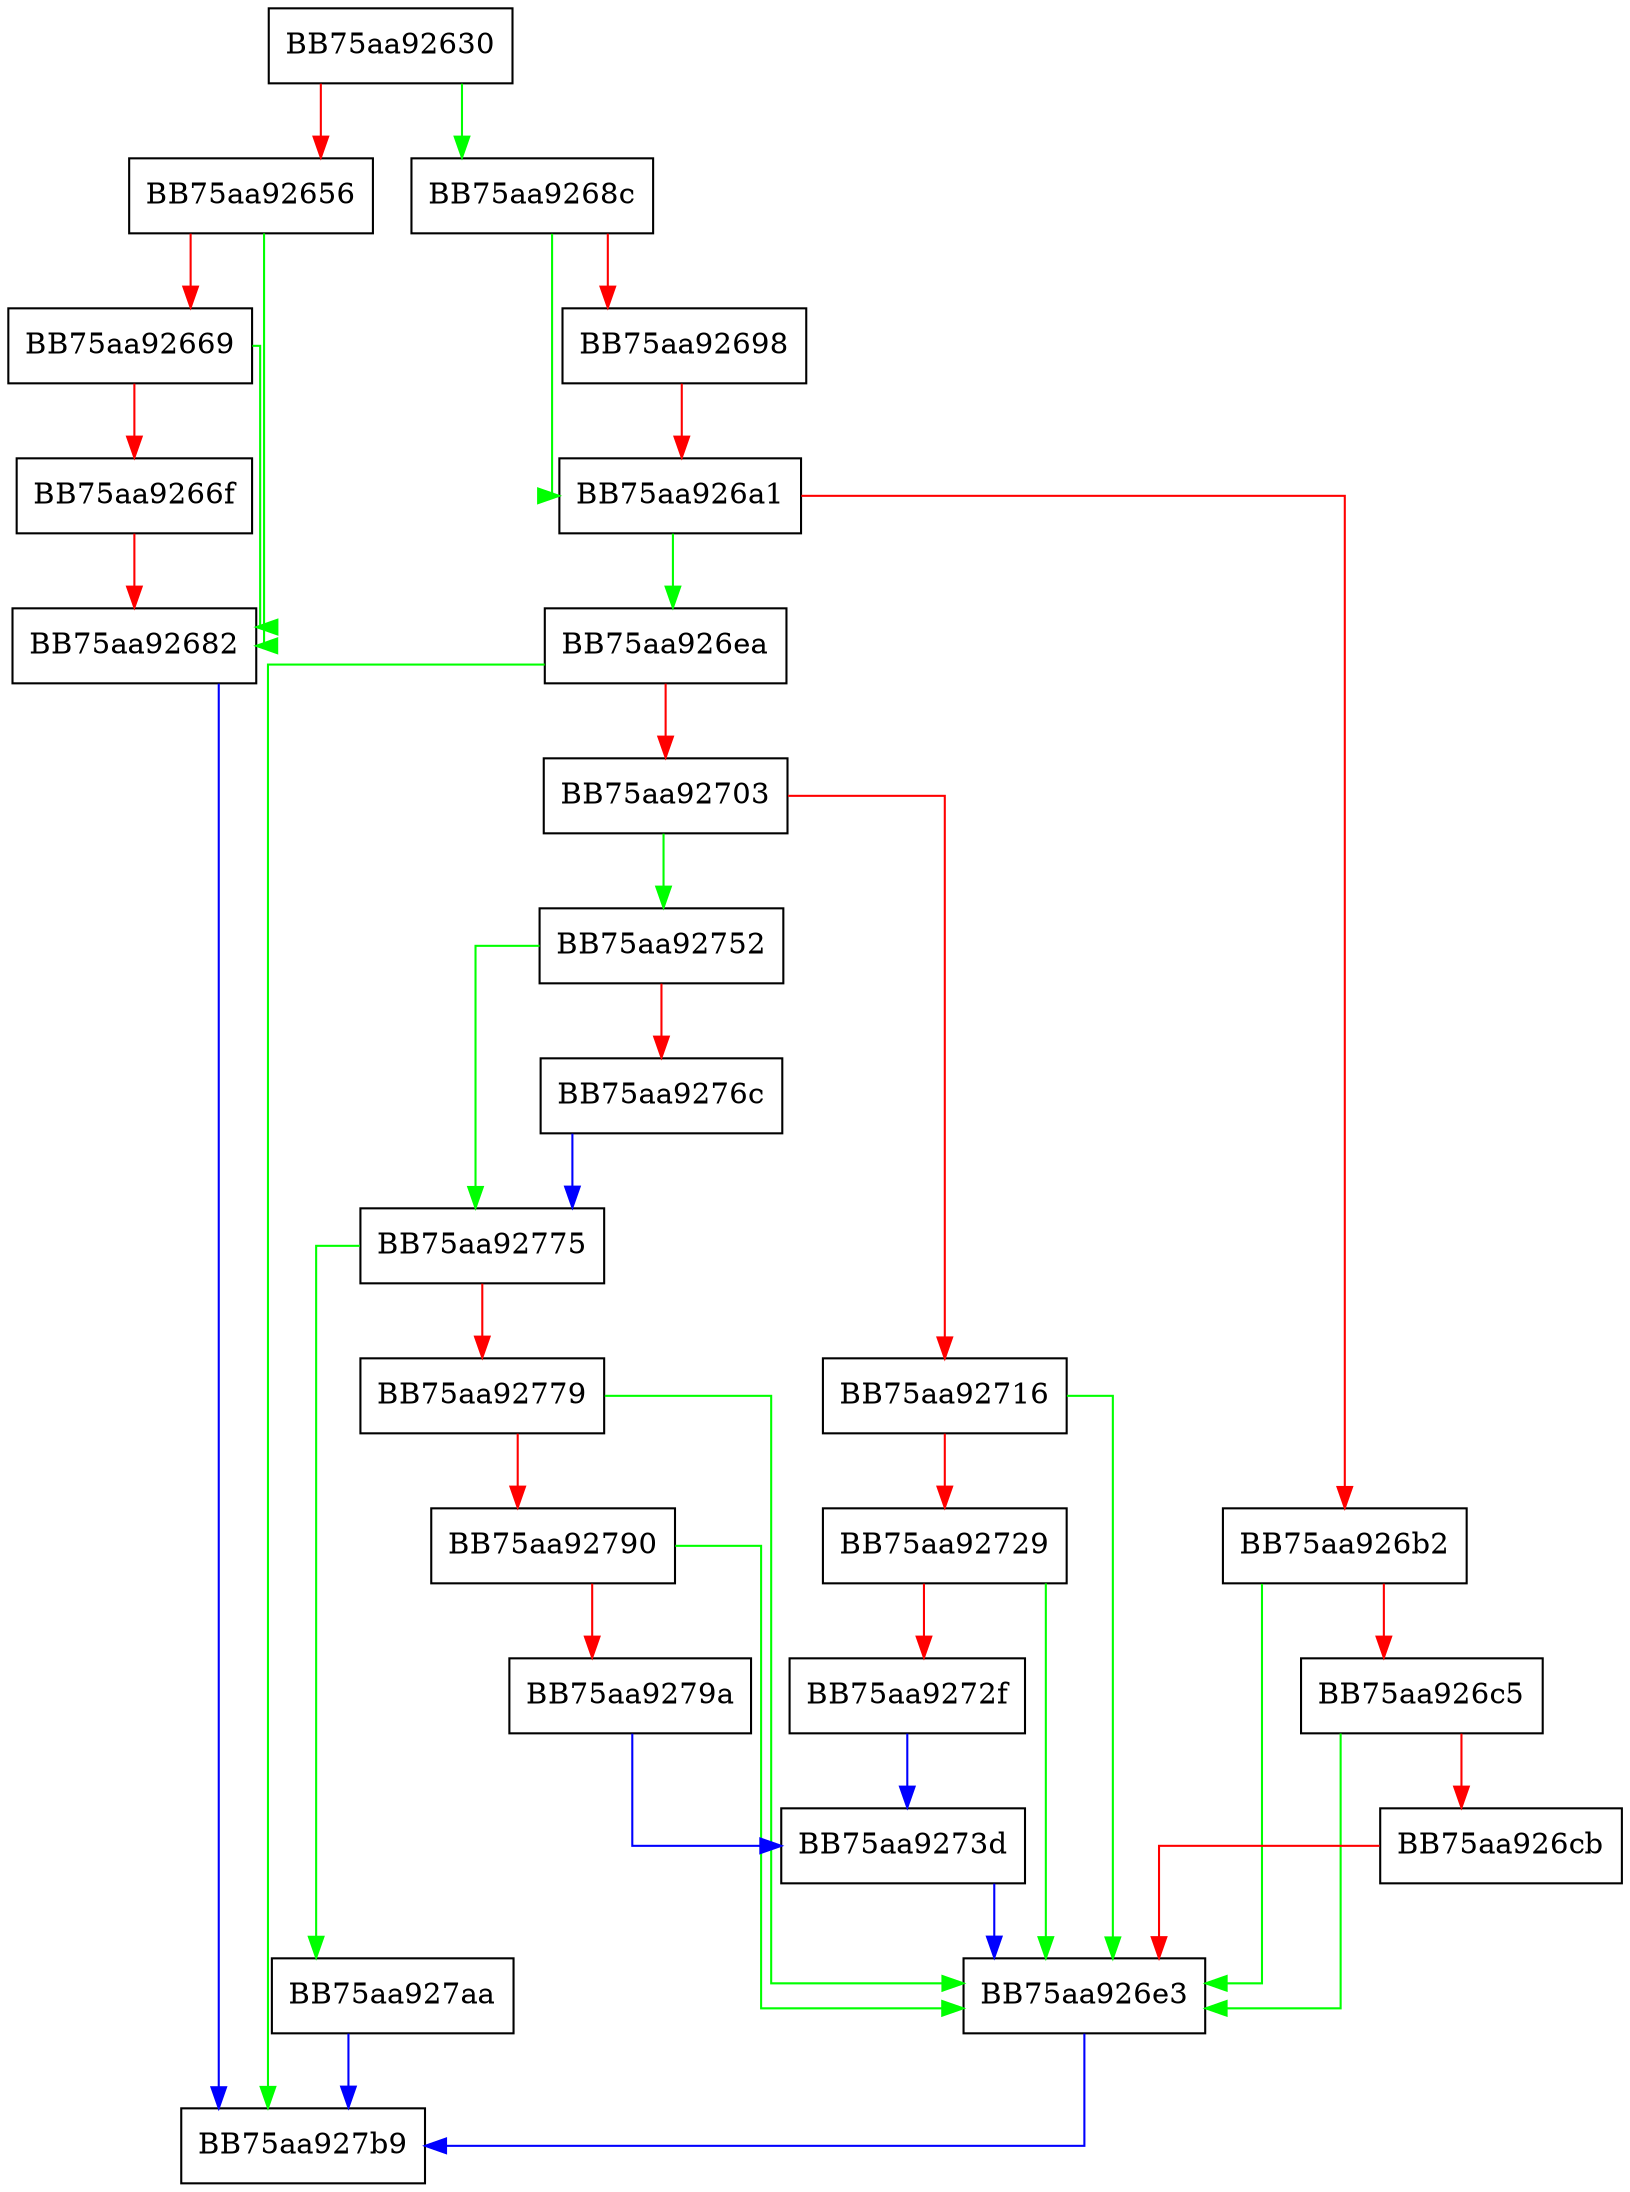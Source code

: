 digraph Initialize {
  node [shape="box"];
  graph [splines=ortho];
  BB75aa92630 -> BB75aa9268c [color="green"];
  BB75aa92630 -> BB75aa92656 [color="red"];
  BB75aa92656 -> BB75aa92682 [color="green"];
  BB75aa92656 -> BB75aa92669 [color="red"];
  BB75aa92669 -> BB75aa92682 [color="green"];
  BB75aa92669 -> BB75aa9266f [color="red"];
  BB75aa9266f -> BB75aa92682 [color="red"];
  BB75aa92682 -> BB75aa927b9 [color="blue"];
  BB75aa9268c -> BB75aa926a1 [color="green"];
  BB75aa9268c -> BB75aa92698 [color="red"];
  BB75aa92698 -> BB75aa926a1 [color="red"];
  BB75aa926a1 -> BB75aa926ea [color="green"];
  BB75aa926a1 -> BB75aa926b2 [color="red"];
  BB75aa926b2 -> BB75aa926e3 [color="green"];
  BB75aa926b2 -> BB75aa926c5 [color="red"];
  BB75aa926c5 -> BB75aa926e3 [color="green"];
  BB75aa926c5 -> BB75aa926cb [color="red"];
  BB75aa926cb -> BB75aa926e3 [color="red"];
  BB75aa926e3 -> BB75aa927b9 [color="blue"];
  BB75aa926ea -> BB75aa927b9 [color="green"];
  BB75aa926ea -> BB75aa92703 [color="red"];
  BB75aa92703 -> BB75aa92752 [color="green"];
  BB75aa92703 -> BB75aa92716 [color="red"];
  BB75aa92716 -> BB75aa926e3 [color="green"];
  BB75aa92716 -> BB75aa92729 [color="red"];
  BB75aa92729 -> BB75aa926e3 [color="green"];
  BB75aa92729 -> BB75aa9272f [color="red"];
  BB75aa9272f -> BB75aa9273d [color="blue"];
  BB75aa9273d -> BB75aa926e3 [color="blue"];
  BB75aa92752 -> BB75aa92775 [color="green"];
  BB75aa92752 -> BB75aa9276c [color="red"];
  BB75aa9276c -> BB75aa92775 [color="blue"];
  BB75aa92775 -> BB75aa927aa [color="green"];
  BB75aa92775 -> BB75aa92779 [color="red"];
  BB75aa92779 -> BB75aa926e3 [color="green"];
  BB75aa92779 -> BB75aa92790 [color="red"];
  BB75aa92790 -> BB75aa926e3 [color="green"];
  BB75aa92790 -> BB75aa9279a [color="red"];
  BB75aa9279a -> BB75aa9273d [color="blue"];
  BB75aa927aa -> BB75aa927b9 [color="blue"];
}